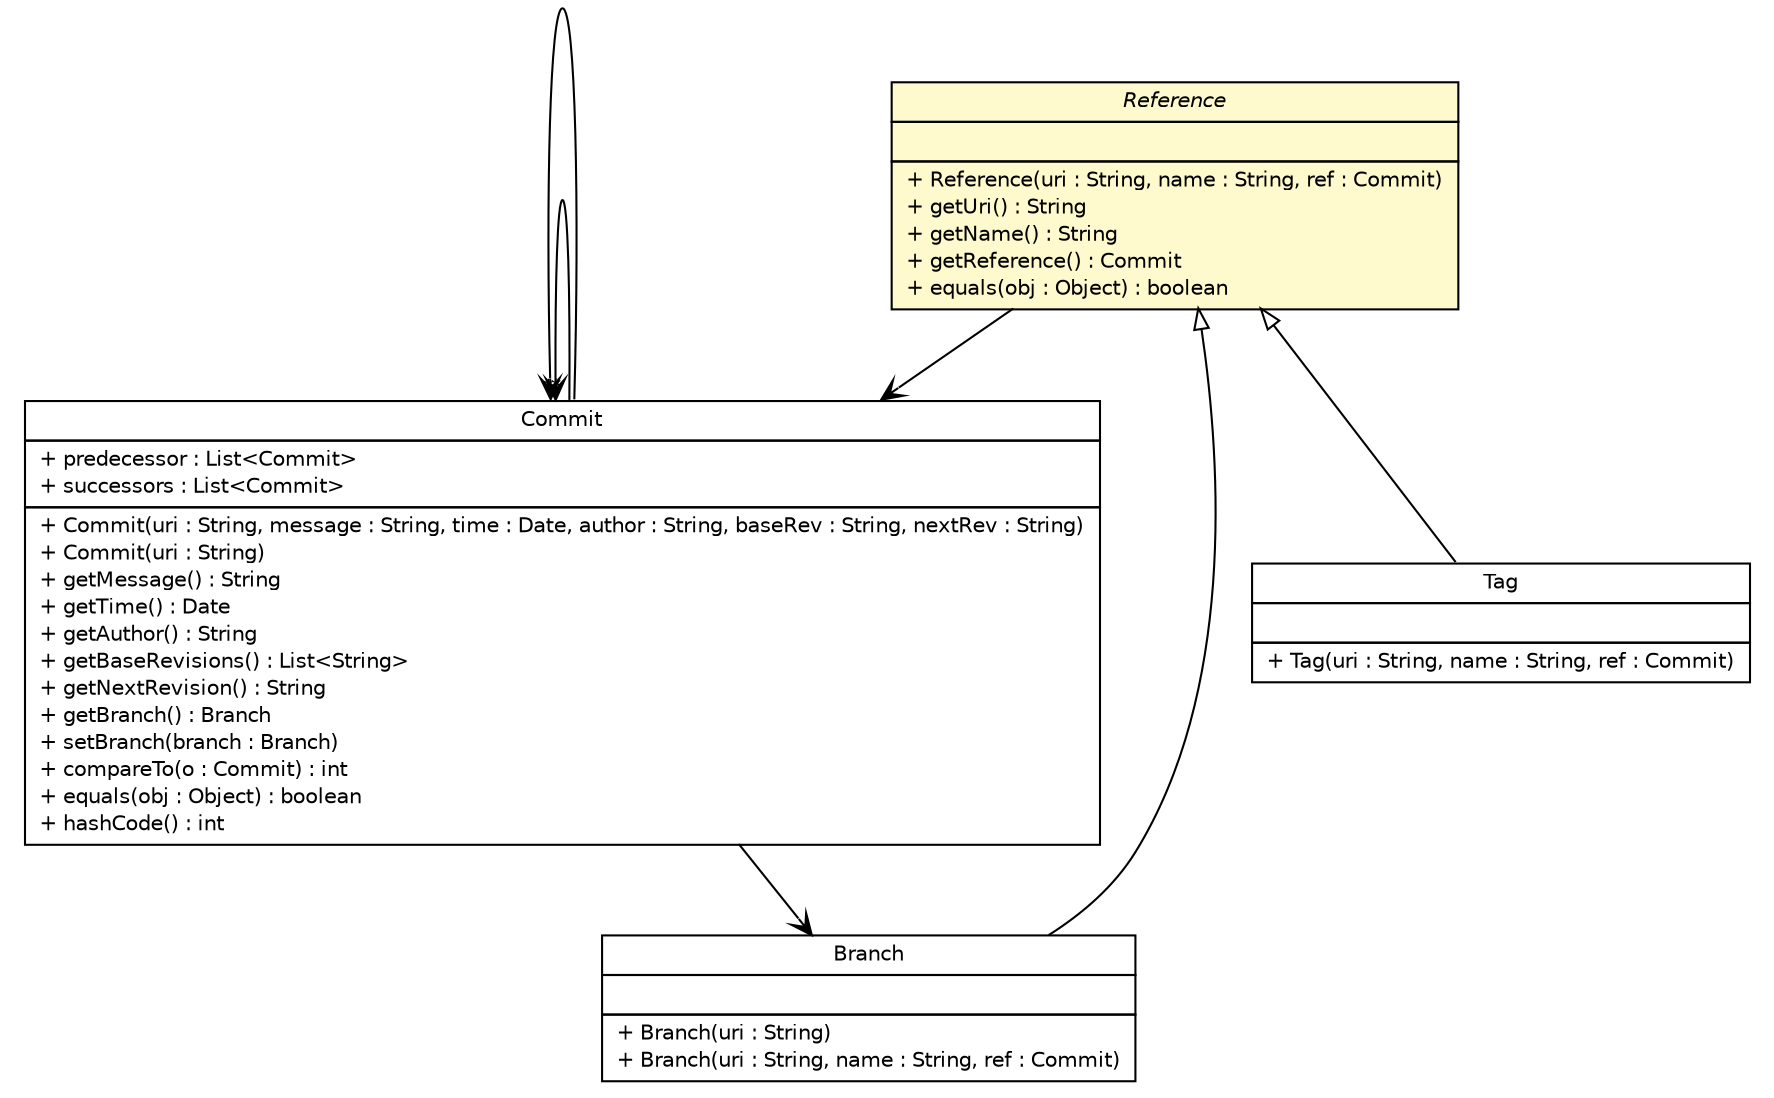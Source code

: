 #!/usr/local/bin/dot
#
# Class diagram 
# Generated by UMLGraph version R5_6-24-gf6e263 (http://www.umlgraph.org/)
#

digraph G {
	edge [fontname="Helvetica",fontsize=10,labelfontname="Helvetica",labelfontsize=10];
	node [fontname="Helvetica",fontsize=10,shape=plaintext];
	nodesep=0.25;
	ranksep=0.5;
	// de.tud.plt.r43ples.revisionTree.Commit
	c1459 [label=<<table title="de.tud.plt.r43ples.revisionTree.Commit" border="0" cellborder="1" cellspacing="0" cellpadding="2" port="p" href="./Commit.html">
		<tr><td><table border="0" cellspacing="0" cellpadding="1">
<tr><td align="center" balign="center"> Commit </td></tr>
		</table></td></tr>
		<tr><td><table border="0" cellspacing="0" cellpadding="1">
<tr><td align="left" balign="left"> + predecessor : List&lt;Commit&gt; </td></tr>
<tr><td align="left" balign="left"> + successors : List&lt;Commit&gt; </td></tr>
		</table></td></tr>
		<tr><td><table border="0" cellspacing="0" cellpadding="1">
<tr><td align="left" balign="left"> + Commit(uri : String, message : String, time : Date, author : String, baseRev : String, nextRev : String) </td></tr>
<tr><td align="left" balign="left"> + Commit(uri : String) </td></tr>
<tr><td align="left" balign="left"> + getMessage() : String </td></tr>
<tr><td align="left" balign="left"> + getTime() : Date </td></tr>
<tr><td align="left" balign="left"> + getAuthor() : String </td></tr>
<tr><td align="left" balign="left"> + getBaseRevisions() : List&lt;String&gt; </td></tr>
<tr><td align="left" balign="left"> + getNextRevision() : String </td></tr>
<tr><td align="left" balign="left"> + getBranch() : Branch </td></tr>
<tr><td align="left" balign="left"> + setBranch(branch : Branch) </td></tr>
<tr><td align="left" balign="left"> + compareTo(o : Commit) : int </td></tr>
<tr><td align="left" balign="left"> + equals(obj : Object) : boolean </td></tr>
<tr><td align="left" balign="left"> + hashCode() : int </td></tr>
		</table></td></tr>
		</table>>, URL="./Commit.html", fontname="Helvetica", fontcolor="black", fontsize=10.0];
	// de.tud.plt.r43ples.revisionTree.Branch
	c1461 [label=<<table title="de.tud.plt.r43ples.revisionTree.Branch" border="0" cellborder="1" cellspacing="0" cellpadding="2" port="p" href="./Branch.html">
		<tr><td><table border="0" cellspacing="0" cellpadding="1">
<tr><td align="center" balign="center"> Branch </td></tr>
		</table></td></tr>
		<tr><td><table border="0" cellspacing="0" cellpadding="1">
<tr><td align="left" balign="left">  </td></tr>
		</table></td></tr>
		<tr><td><table border="0" cellspacing="0" cellpadding="1">
<tr><td align="left" balign="left"> + Branch(uri : String) </td></tr>
<tr><td align="left" balign="left"> + Branch(uri : String, name : String, ref : Commit) </td></tr>
		</table></td></tr>
		</table>>, URL="./Branch.html", fontname="Helvetica", fontcolor="black", fontsize=10.0];
	// de.tud.plt.r43ples.revisionTree.Reference
	c1462 [label=<<table title="de.tud.plt.r43ples.revisionTree.Reference" border="0" cellborder="1" cellspacing="0" cellpadding="2" port="p" bgcolor="lemonChiffon" href="./Reference.html">
		<tr><td><table border="0" cellspacing="0" cellpadding="1">
<tr><td align="center" balign="center"><font face="Helvetica-Oblique"> Reference </font></td></tr>
		</table></td></tr>
		<tr><td><table border="0" cellspacing="0" cellpadding="1">
<tr><td align="left" balign="left">  </td></tr>
		</table></td></tr>
		<tr><td><table border="0" cellspacing="0" cellpadding="1">
<tr><td align="left" balign="left"> + Reference(uri : String, name : String, ref : Commit) </td></tr>
<tr><td align="left" balign="left"> + getUri() : String </td></tr>
<tr><td align="left" balign="left"> + getName() : String </td></tr>
<tr><td align="left" balign="left"> + getReference() : Commit </td></tr>
<tr><td align="left" balign="left"> + equals(obj : Object) : boolean </td></tr>
		</table></td></tr>
		</table>>, URL="./Reference.html", fontname="Helvetica", fontcolor="black", fontsize=10.0];
	// de.tud.plt.r43ples.revisionTree.Tag
	c1464 [label=<<table title="de.tud.plt.r43ples.revisionTree.Tag" border="0" cellborder="1" cellspacing="0" cellpadding="2" port="p" href="./Tag.html">
		<tr><td><table border="0" cellspacing="0" cellpadding="1">
<tr><td align="center" balign="center"> Tag </td></tr>
		</table></td></tr>
		<tr><td><table border="0" cellspacing="0" cellpadding="1">
<tr><td align="left" balign="left">  </td></tr>
		</table></td></tr>
		<tr><td><table border="0" cellspacing="0" cellpadding="1">
<tr><td align="left" balign="left"> + Tag(uri : String, name : String, ref : Commit) </td></tr>
		</table></td></tr>
		</table>>, URL="./Tag.html", fontname="Helvetica", fontcolor="black", fontsize=10.0];
	//de.tud.plt.r43ples.revisionTree.Branch extends de.tud.plt.r43ples.revisionTree.Reference
	c1462:p -> c1461:p [dir=back,arrowtail=empty];
	//de.tud.plt.r43ples.revisionTree.Tag extends de.tud.plt.r43ples.revisionTree.Reference
	c1462:p -> c1464:p [dir=back,arrowtail=empty];
	// de.tud.plt.r43ples.revisionTree.Commit NAVASSOC de.tud.plt.r43ples.revisionTree.Branch
	c1459:p -> c1461:p [taillabel="", label="", headlabel="", fontname="Helvetica", fontcolor="black", fontsize=10.0, color="black", arrowhead=open];
	// de.tud.plt.r43ples.revisionTree.Commit NAVASSOC de.tud.plt.r43ples.revisionTree.Commit
	c1459:p -> c1459:p [taillabel="", label="", headlabel="*", fontname="Helvetica", fontcolor="black", fontsize=10.0, color="black", arrowhead=open];
	// de.tud.plt.r43ples.revisionTree.Commit NAVASSOC de.tud.plt.r43ples.revisionTree.Commit
	c1459:p -> c1459:p [taillabel="", label="", headlabel="*", fontname="Helvetica", fontcolor="black", fontsize=10.0, color="black", arrowhead=open];
	// de.tud.plt.r43ples.revisionTree.Reference NAVASSOC de.tud.plt.r43ples.revisionTree.Commit
	c1462:p -> c1459:p [taillabel="", label="", headlabel="", fontname="Helvetica", fontcolor="black", fontsize=10.0, color="black", arrowhead=open];
}

